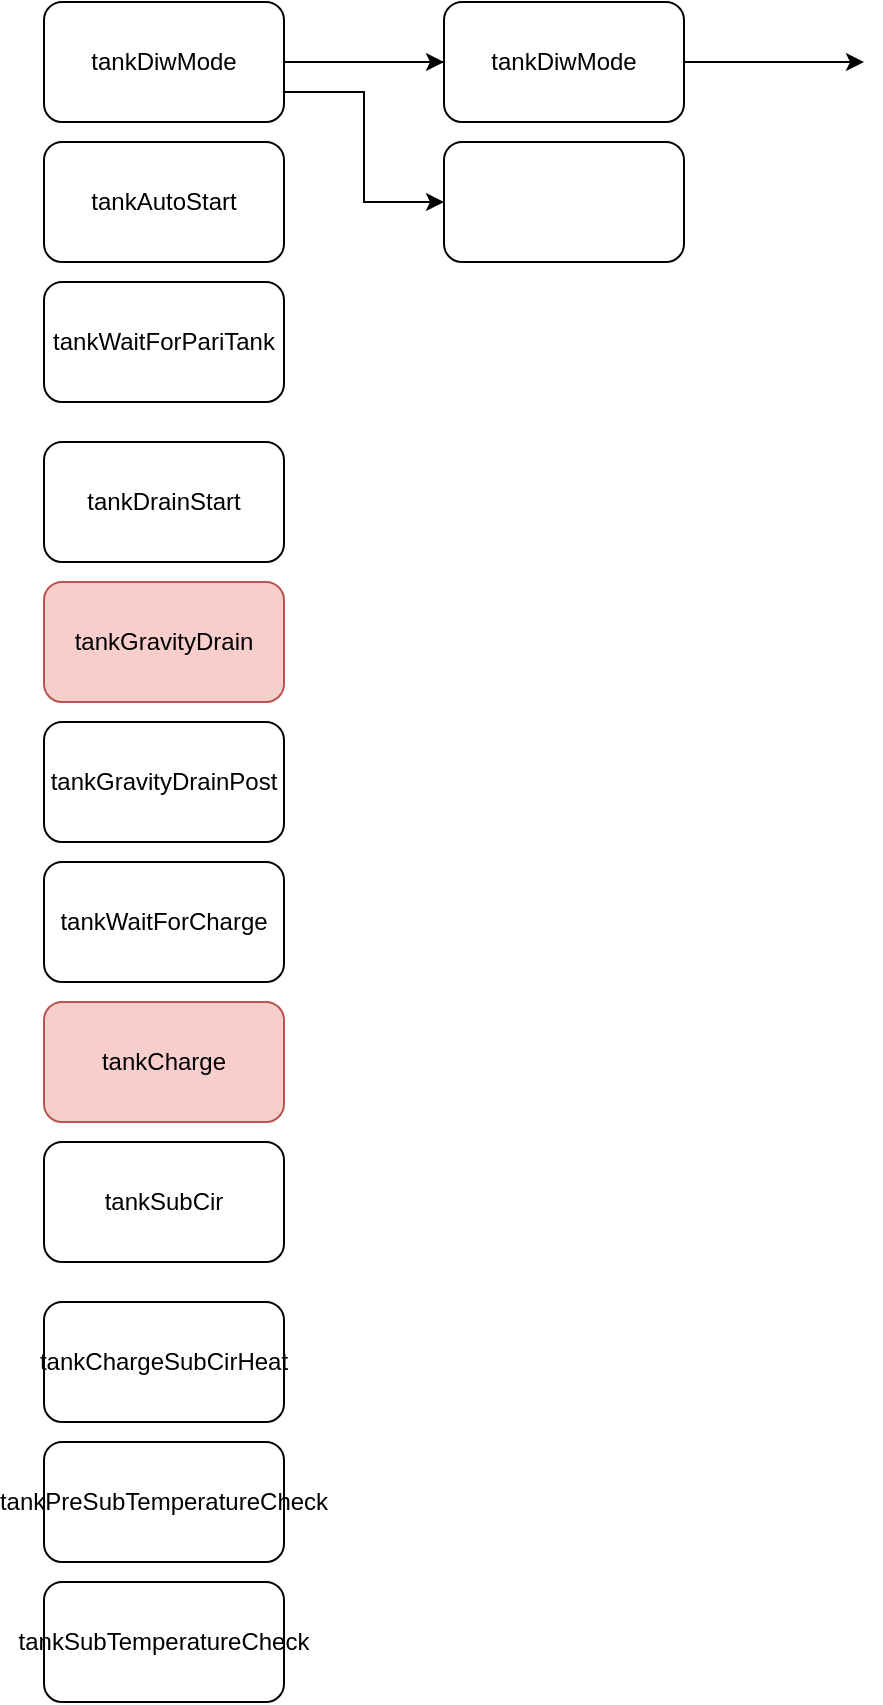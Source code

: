 <mxfile version="15.5.2" type="github">
  <diagram id="e9cKuAw5dMrZ5RfQKKAO" name="Page-1">
    <mxGraphModel dx="1422" dy="705" grid="1" gridSize="10" guides="1" tooltips="1" connect="1" arrows="1" fold="1" page="1" pageScale="1" pageWidth="827" pageHeight="1169" math="0" shadow="0">
      <root>
        <mxCell id="0" />
        <mxCell id="1" parent="0" />
        <mxCell id="L-KIR0a4kEylLBIm_Kqx-3" value="" style="edgeStyle=orthogonalEdgeStyle;rounded=0;orthogonalLoop=1;jettySize=auto;html=1;" edge="1" parent="1" source="L-KIR0a4kEylLBIm_Kqx-1" target="L-KIR0a4kEylLBIm_Kqx-2">
          <mxGeometry relative="1" as="geometry" />
        </mxCell>
        <mxCell id="L-KIR0a4kEylLBIm_Kqx-5" value="." style="edgeStyle=orthogonalEdgeStyle;rounded=0;orthogonalLoop=1;jettySize=auto;html=1;" edge="1" parent="1" source="L-KIR0a4kEylLBIm_Kqx-1">
          <mxGeometry relative="1" as="geometry">
            <mxPoint x="490" y="110" as="targetPoint" />
          </mxGeometry>
        </mxCell>
        <mxCell id="L-KIR0a4kEylLBIm_Kqx-6" style="edgeStyle=orthogonalEdgeStyle;rounded=0;orthogonalLoop=1;jettySize=auto;html=1;exitX=1;exitY=0.75;exitDx=0;exitDy=0;entryX=0;entryY=0.5;entryDx=0;entryDy=0;" edge="1" parent="1" source="L-KIR0a4kEylLBIm_Kqx-1" target="L-KIR0a4kEylLBIm_Kqx-4">
          <mxGeometry relative="1" as="geometry" />
        </mxCell>
        <mxCell id="L-KIR0a4kEylLBIm_Kqx-1" value="tankDiwMode" style="rounded=1;whiteSpace=wrap;html=1;" vertex="1" parent="1">
          <mxGeometry x="80" y="80" width="120" height="60" as="geometry" />
        </mxCell>
        <mxCell id="L-KIR0a4kEylLBIm_Kqx-2" value="tankDiwMode" style="rounded=1;whiteSpace=wrap;html=1;" vertex="1" parent="1">
          <mxGeometry x="280" y="80" width="120" height="60" as="geometry" />
        </mxCell>
        <mxCell id="L-KIR0a4kEylLBIm_Kqx-4" value="" style="whiteSpace=wrap;html=1;rounded=1;" vertex="1" parent="1">
          <mxGeometry x="280" y="150" width="120" height="60" as="geometry" />
        </mxCell>
        <mxCell id="L-KIR0a4kEylLBIm_Kqx-7" value="tankAutoStart" style="rounded=1;whiteSpace=wrap;html=1;" vertex="1" parent="1">
          <mxGeometry x="80" y="150" width="120" height="60" as="geometry" />
        </mxCell>
        <mxCell id="L-KIR0a4kEylLBIm_Kqx-8" value="tankWaitForPariTank" style="rounded=1;whiteSpace=wrap;html=1;" vertex="1" parent="1">
          <mxGeometry x="80" y="220" width="120" height="60" as="geometry" />
        </mxCell>
        <mxCell id="L-KIR0a4kEylLBIm_Kqx-9" value="tankDrainStart" style="rounded=1;whiteSpace=wrap;html=1;" vertex="1" parent="1">
          <mxGeometry x="80" y="300" width="120" height="60" as="geometry" />
        </mxCell>
        <mxCell id="L-KIR0a4kEylLBIm_Kqx-10" value="tankGravityDrain" style="rounded=1;whiteSpace=wrap;html=1;fillColor=#f8cecc;strokeColor=#b85450;" vertex="1" parent="1">
          <mxGeometry x="80" y="370" width="120" height="60" as="geometry" />
        </mxCell>
        <mxCell id="L-KIR0a4kEylLBIm_Kqx-11" value="tankGravityDrainPost" style="rounded=1;whiteSpace=wrap;html=1;" vertex="1" parent="1">
          <mxGeometry x="80" y="440" width="120" height="60" as="geometry" />
        </mxCell>
        <mxCell id="L-KIR0a4kEylLBIm_Kqx-12" value="tankWaitForCharge" style="rounded=1;whiteSpace=wrap;html=1;" vertex="1" parent="1">
          <mxGeometry x="80" y="510" width="120" height="60" as="geometry" />
        </mxCell>
        <mxCell id="L-KIR0a4kEylLBIm_Kqx-13" value="tankCharge" style="rounded=1;whiteSpace=wrap;html=1;fillColor=#f8cecc;strokeColor=#b85450;" vertex="1" parent="1">
          <mxGeometry x="80" y="580" width="120" height="60" as="geometry" />
        </mxCell>
        <mxCell id="L-KIR0a4kEylLBIm_Kqx-14" value="tankSubCir" style="rounded=1;whiteSpace=wrap;html=1;" vertex="1" parent="1">
          <mxGeometry x="80" y="650" width="120" height="60" as="geometry" />
        </mxCell>
        <mxCell id="L-KIR0a4kEylLBIm_Kqx-15" value="tankChargeSubCirHeat" style="rounded=1;whiteSpace=wrap;html=1;" vertex="1" parent="1">
          <mxGeometry x="80" y="730" width="120" height="60" as="geometry" />
        </mxCell>
        <mxCell id="L-KIR0a4kEylLBIm_Kqx-16" value="tankPreSubTemperatureCheck" style="rounded=1;whiteSpace=wrap;html=1;" vertex="1" parent="1">
          <mxGeometry x="80" y="800" width="120" height="60" as="geometry" />
        </mxCell>
        <mxCell id="L-KIR0a4kEylLBIm_Kqx-17" value="tankSubTemperatureCheck" style="rounded=1;whiteSpace=wrap;html=1;" vertex="1" parent="1">
          <mxGeometry x="80" y="870" width="120" height="60" as="geometry" />
        </mxCell>
      </root>
    </mxGraphModel>
  </diagram>
</mxfile>
